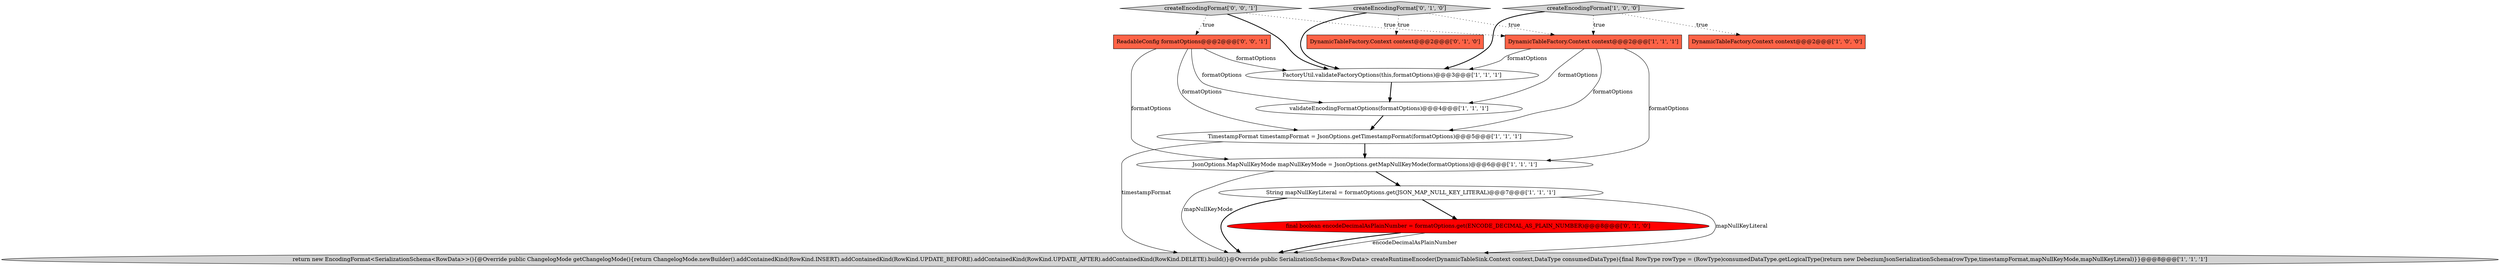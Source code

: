 digraph {
7 [style = filled, label = "return new EncodingFormat<SerializationSchema<RowData>>(){@Override public ChangelogMode getChangelogMode(){return ChangelogMode.newBuilder().addContainedKind(RowKind.INSERT).addContainedKind(RowKind.UPDATE_BEFORE).addContainedKind(RowKind.UPDATE_AFTER).addContainedKind(RowKind.DELETE).build()}@Override public SerializationSchema<RowData> createRuntimeEncoder(DynamicTableSink.Context context,DataType consumedDataType){final RowType rowType = (RowType)consumedDataType.getLogicalType()return new DebeziumJsonSerializationSchema(rowType,timestampFormat,mapNullKeyMode,mapNullKeyLiteral)}}@@@8@@@['1', '1', '1']", fillcolor = lightgray, shape = ellipse image = "AAA0AAABBB1BBB"];
10 [style = filled, label = "final boolean encodeDecimalAsPlainNumber = formatOptions.get(ENCODE_DECIMAL_AS_PLAIN_NUMBER)@@@8@@@['0', '1', '0']", fillcolor = red, shape = ellipse image = "AAA1AAABBB2BBB"];
13 [style = filled, label = "createEncodingFormat['0', '0', '1']", fillcolor = lightgray, shape = diamond image = "AAA0AAABBB3BBB"];
11 [style = filled, label = "createEncodingFormat['0', '1', '0']", fillcolor = lightgray, shape = diamond image = "AAA0AAABBB2BBB"];
9 [style = filled, label = "DynamicTableFactory.Context context@@@2@@@['0', '1', '0']", fillcolor = tomato, shape = box image = "AAA0AAABBB2BBB"];
1 [style = filled, label = "createEncodingFormat['1', '0', '0']", fillcolor = lightgray, shape = diamond image = "AAA0AAABBB1BBB"];
8 [style = filled, label = "JsonOptions.MapNullKeyMode mapNullKeyMode = JsonOptions.getMapNullKeyMode(formatOptions)@@@6@@@['1', '1', '1']", fillcolor = white, shape = ellipse image = "AAA0AAABBB1BBB"];
4 [style = filled, label = "DynamicTableFactory.Context context@@@2@@@['1', '1', '1']", fillcolor = tomato, shape = box image = "AAA0AAABBB1BBB"];
0 [style = filled, label = "DynamicTableFactory.Context context@@@2@@@['1', '0', '0']", fillcolor = tomato, shape = box image = "AAA0AAABBB1BBB"];
2 [style = filled, label = "String mapNullKeyLiteral = formatOptions.get(JSON_MAP_NULL_KEY_LITERAL)@@@7@@@['1', '1', '1']", fillcolor = white, shape = ellipse image = "AAA0AAABBB1BBB"];
5 [style = filled, label = "FactoryUtil.validateFactoryOptions(this,formatOptions)@@@3@@@['1', '1', '1']", fillcolor = white, shape = ellipse image = "AAA0AAABBB1BBB"];
6 [style = filled, label = "TimestampFormat timestampFormat = JsonOptions.getTimestampFormat(formatOptions)@@@5@@@['1', '1', '1']", fillcolor = white, shape = ellipse image = "AAA0AAABBB1BBB"];
3 [style = filled, label = "validateEncodingFormatOptions(formatOptions)@@@4@@@['1', '1', '1']", fillcolor = white, shape = ellipse image = "AAA0AAABBB1BBB"];
12 [style = filled, label = "ReadableConfig formatOptions@@@2@@@['0', '0', '1']", fillcolor = tomato, shape = box image = "AAA0AAABBB3BBB"];
1->5 [style = bold, label=""];
5->3 [style = bold, label=""];
13->12 [style = dotted, label="true"];
12->8 [style = solid, label="formatOptions"];
3->6 [style = bold, label=""];
11->9 [style = dotted, label="true"];
1->4 [style = dotted, label="true"];
11->4 [style = dotted, label="true"];
2->10 [style = bold, label=""];
10->7 [style = bold, label=""];
4->5 [style = solid, label="formatOptions"];
12->5 [style = solid, label="formatOptions"];
11->5 [style = bold, label=""];
4->3 [style = solid, label="formatOptions"];
10->7 [style = solid, label="encodeDecimalAsPlainNumber"];
4->8 [style = solid, label="formatOptions"];
4->6 [style = solid, label="formatOptions"];
12->6 [style = solid, label="formatOptions"];
8->2 [style = bold, label=""];
6->8 [style = bold, label=""];
13->5 [style = bold, label=""];
8->7 [style = solid, label="mapNullKeyMode"];
12->3 [style = solid, label="formatOptions"];
1->0 [style = dotted, label="true"];
2->7 [style = solid, label="mapNullKeyLiteral"];
6->7 [style = solid, label="timestampFormat"];
2->7 [style = bold, label=""];
13->4 [style = dotted, label="true"];
}
